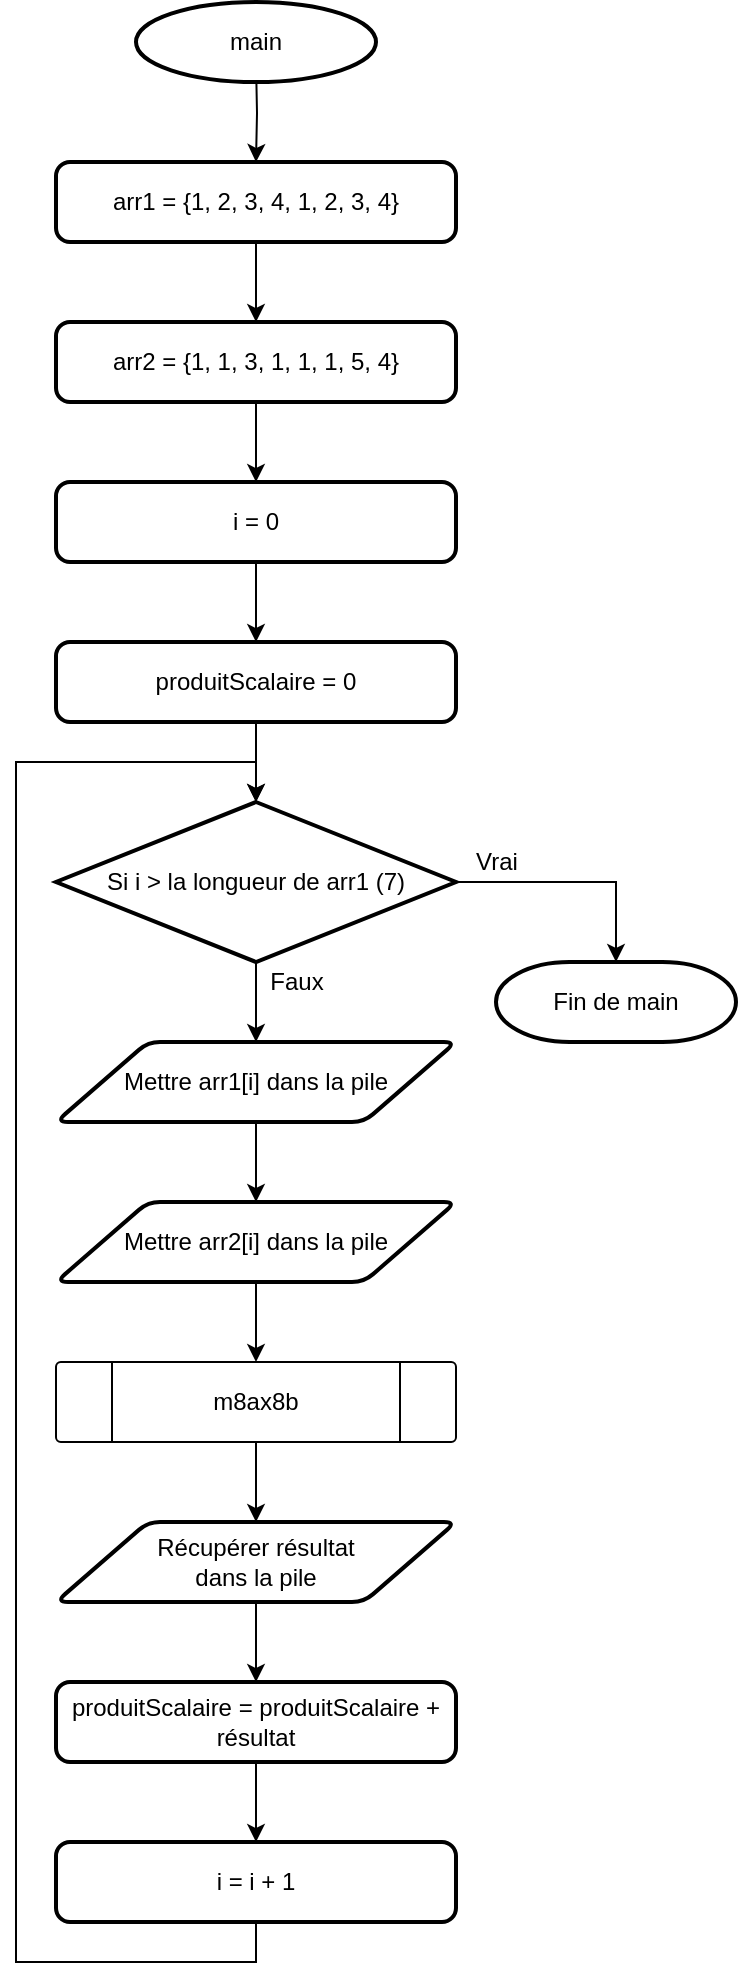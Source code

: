 <mxfile version="14.4.3" type="device" pages="2"><diagram id="Go-5CRfDejbMF1u8t6Fc" name="main"><mxGraphModel dx="1422" dy="822" grid="1" gridSize="10" guides="1" tooltips="1" connect="1" arrows="1" fold="1" page="1" pageScale="1" pageWidth="827" pageHeight="1169" math="0" shadow="0"><root><mxCell id="B6MUvokYJK4s4RvPUCpj-0"/><mxCell id="B6MUvokYJK4s4RvPUCpj-1" parent="B6MUvokYJK4s4RvPUCpj-0"/><mxCell id="TIpWNyGBgwS_xe7V5fEn-5" style="edgeStyle=orthogonalEdgeStyle;rounded=0;orthogonalLoop=1;jettySize=auto;html=1;exitX=0.5;exitY=1;exitDx=0;exitDy=0;entryX=0.5;entryY=0;entryDx=0;entryDy=0;" edge="1" parent="B6MUvokYJK4s4RvPUCpj-1" source="zmliYbJW58JIuiW70vXq-0" target="1rsI9VCBa8qieiKSbHvj-3"><mxGeometry relative="1" as="geometry"/></mxCell><UserObject label="m8ax8b" link="data:page/id,C5RBs43oDa-KdzZeNtuy" id="zmliYbJW58JIuiW70vXq-0"><mxCell style="verticalLabelPosition=middle;verticalAlign=middle;html=1;shape=process;whiteSpace=wrap;rounded=1;size=0.14;arcSize=6;labelPosition=center;align=center;" vertex="1" parent="B6MUvokYJK4s4RvPUCpj-1"><mxGeometry x="100" y="720" width="200" height="40" as="geometry"/></mxCell></UserObject><mxCell id="hQohTZG4Bj_zU_jg-9_Z-3" style="edgeStyle=orthogonalEdgeStyle;rounded=0;orthogonalLoop=1;jettySize=auto;html=1;entryX=0.5;entryY=0;entryDx=0;entryDy=0;" edge="1" parent="B6MUvokYJK4s4RvPUCpj-1" target="EcPEQEjwGWKxhb6Ckplw-1"><mxGeometry relative="1" as="geometry"><mxPoint x="200" y="70" as="sourcePoint"/></mxGeometry></mxCell><mxCell id="EcPEQEjwGWKxhb6Ckplw-0" value="main" style="strokeWidth=2;html=1;shape=mxgraph.flowchart.start_1;whiteSpace=wrap;" vertex="1" parent="B6MUvokYJK4s4RvPUCpj-1"><mxGeometry x="140" y="40" width="120" height="40" as="geometry"/></mxCell><mxCell id="hQohTZG4Bj_zU_jg-9_Z-4" style="edgeStyle=orthogonalEdgeStyle;rounded=0;orthogonalLoop=1;jettySize=auto;html=1;exitX=0.5;exitY=1;exitDx=0;exitDy=0;entryX=0.5;entryY=0;entryDx=0;entryDy=0;" edge="1" parent="B6MUvokYJK4s4RvPUCpj-1" source="EcPEQEjwGWKxhb6Ckplw-1" target="qj7VwvjmZRu874xk-aH9-0"><mxGeometry relative="1" as="geometry"/></mxCell><mxCell id="EcPEQEjwGWKxhb6Ckplw-1" value="arr1 = {1, 2, 3, 4, 1, 2, 3, 4}" style="rounded=1;whiteSpace=wrap;html=1;absoluteArcSize=1;arcSize=14;strokeWidth=2;" vertex="1" parent="B6MUvokYJK4s4RvPUCpj-1"><mxGeometry x="100" y="120" width="200" height="40" as="geometry"/></mxCell><mxCell id="hQohTZG4Bj_zU_jg-9_Z-5" style="edgeStyle=orthogonalEdgeStyle;rounded=0;orthogonalLoop=1;jettySize=auto;html=1;exitX=0.5;exitY=1;exitDx=0;exitDy=0;entryX=0.5;entryY=0;entryDx=0;entryDy=0;" edge="1" parent="B6MUvokYJK4s4RvPUCpj-1" source="qj7VwvjmZRu874xk-aH9-0" target="Nzv0dNS2jwtg0vA0YOuB-0"><mxGeometry relative="1" as="geometry"/></mxCell><mxCell id="qj7VwvjmZRu874xk-aH9-0" value="arr2 = {1, 1, 3, 1, 1, 1, 5, 4}" style="rounded=1;whiteSpace=wrap;html=1;absoluteArcSize=1;arcSize=14;strokeWidth=2;" vertex="1" parent="B6MUvokYJK4s4RvPUCpj-1"><mxGeometry x="100" y="200" width="200" height="40" as="geometry"/></mxCell><mxCell id="hQohTZG4Bj_zU_jg-9_Z-6" style="edgeStyle=orthogonalEdgeStyle;rounded=0;orthogonalLoop=1;jettySize=auto;html=1;exitX=0.5;exitY=1;exitDx=0;exitDy=0;entryX=0.5;entryY=0;entryDx=0;entryDy=0;" edge="1" parent="B6MUvokYJK4s4RvPUCpj-1" source="Nzv0dNS2jwtg0vA0YOuB-0" target="hQohTZG4Bj_zU_jg-9_Z-0"><mxGeometry relative="1" as="geometry"/></mxCell><mxCell id="Nzv0dNS2jwtg0vA0YOuB-0" value="i = 0" style="rounded=1;whiteSpace=wrap;html=1;absoluteArcSize=1;arcSize=14;strokeWidth=2;" vertex="1" parent="B6MUvokYJK4s4RvPUCpj-1"><mxGeometry x="100" y="280" width="200" height="40" as="geometry"/></mxCell><mxCell id="TIpWNyGBgwS_xe7V5fEn-1" style="edgeStyle=orthogonalEdgeStyle;rounded=0;orthogonalLoop=1;jettySize=auto;html=1;exitX=1;exitY=0.5;exitDx=0;exitDy=0;exitPerimeter=0;entryX=0.5;entryY=0;entryDx=0;entryDy=0;entryPerimeter=0;" edge="1" parent="B6MUvokYJK4s4RvPUCpj-1" source="Nzv0dNS2jwtg0vA0YOuB-1" target="TIpWNyGBgwS_xe7V5fEn-0"><mxGeometry relative="1" as="geometry"/></mxCell><mxCell id="TIpWNyGBgwS_xe7V5fEn-2" style="edgeStyle=orthogonalEdgeStyle;rounded=0;orthogonalLoop=1;jettySize=auto;html=1;exitX=0.5;exitY=1;exitDx=0;exitDy=0;exitPerimeter=0;entryX=0.5;entryY=0;entryDx=0;entryDy=0;" edge="1" parent="B6MUvokYJK4s4RvPUCpj-1" source="Nzv0dNS2jwtg0vA0YOuB-1" target="1rsI9VCBa8qieiKSbHvj-0"><mxGeometry relative="1" as="geometry"/></mxCell><mxCell id="Nzv0dNS2jwtg0vA0YOuB-1" value="Si i &amp;gt; la longueur de arr1 (7)" style="strokeWidth=2;html=1;shape=mxgraph.flowchart.decision;whiteSpace=wrap;" vertex="1" parent="B6MUvokYJK4s4RvPUCpj-1"><mxGeometry x="100" y="440" width="200" height="80" as="geometry"/></mxCell><mxCell id="TIpWNyGBgwS_xe7V5fEn-3" style="edgeStyle=orthogonalEdgeStyle;rounded=0;orthogonalLoop=1;jettySize=auto;html=1;exitX=0.5;exitY=1;exitDx=0;exitDy=0;entryX=0.5;entryY=0;entryDx=0;entryDy=0;" edge="1" parent="B6MUvokYJK4s4RvPUCpj-1" source="1rsI9VCBa8qieiKSbHvj-0" target="1rsI9VCBa8qieiKSbHvj-2"><mxGeometry relative="1" as="geometry"/></mxCell><mxCell id="1rsI9VCBa8qieiKSbHvj-0" value="Mettre arr1[i] dans la pile" style="shape=parallelogram;html=1;strokeWidth=2;perimeter=parallelogramPerimeter;whiteSpace=wrap;rounded=1;arcSize=12;size=0.23;" vertex="1" parent="B6MUvokYJK4s4RvPUCpj-1"><mxGeometry x="100" y="560" width="200" height="40" as="geometry"/></mxCell><mxCell id="TIpWNyGBgwS_xe7V5fEn-4" style="edgeStyle=orthogonalEdgeStyle;rounded=0;orthogonalLoop=1;jettySize=auto;html=1;exitX=0.5;exitY=1;exitDx=0;exitDy=0;entryX=0.5;entryY=0;entryDx=0;entryDy=0;" edge="1" parent="B6MUvokYJK4s4RvPUCpj-1" source="1rsI9VCBa8qieiKSbHvj-2" target="zmliYbJW58JIuiW70vXq-0"><mxGeometry relative="1" as="geometry"/></mxCell><mxCell id="1rsI9VCBa8qieiKSbHvj-2" value="Mettre arr2[i] dans la pile" style="shape=parallelogram;html=1;strokeWidth=2;perimeter=parallelogramPerimeter;whiteSpace=wrap;rounded=1;arcSize=12;size=0.23;" vertex="1" parent="B6MUvokYJK4s4RvPUCpj-1"><mxGeometry x="100" y="640" width="200" height="40" as="geometry"/></mxCell><mxCell id="TIpWNyGBgwS_xe7V5fEn-6" style="edgeStyle=orthogonalEdgeStyle;rounded=0;orthogonalLoop=1;jettySize=auto;html=1;exitX=0.5;exitY=1;exitDx=0;exitDy=0;entryX=0.5;entryY=0;entryDx=0;entryDy=0;" edge="1" parent="B6MUvokYJK4s4RvPUCpj-1" source="1rsI9VCBa8qieiKSbHvj-3" target="hQohTZG4Bj_zU_jg-9_Z-1"><mxGeometry relative="1" as="geometry"/></mxCell><mxCell id="1rsI9VCBa8qieiKSbHvj-3" value="Récupérer résultat&lt;br&gt;dans la pile" style="shape=parallelogram;html=1;strokeWidth=2;perimeter=parallelogramPerimeter;whiteSpace=wrap;rounded=1;arcSize=12;size=0.23;" vertex="1" parent="B6MUvokYJK4s4RvPUCpj-1"><mxGeometry x="100" y="800" width="200" height="40" as="geometry"/></mxCell><mxCell id="hQohTZG4Bj_zU_jg-9_Z-7" style="edgeStyle=orthogonalEdgeStyle;rounded=0;orthogonalLoop=1;jettySize=auto;html=1;exitX=0.5;exitY=1;exitDx=0;exitDy=0;entryX=0.5;entryY=0;entryDx=0;entryDy=0;entryPerimeter=0;" edge="1" parent="B6MUvokYJK4s4RvPUCpj-1" source="hQohTZG4Bj_zU_jg-9_Z-0" target="Nzv0dNS2jwtg0vA0YOuB-1"><mxGeometry relative="1" as="geometry"/></mxCell><mxCell id="hQohTZG4Bj_zU_jg-9_Z-0" value="produitScalaire = 0" style="rounded=1;whiteSpace=wrap;html=1;absoluteArcSize=1;arcSize=14;strokeWidth=2;" vertex="1" parent="B6MUvokYJK4s4RvPUCpj-1"><mxGeometry x="100" y="360" width="200" height="40" as="geometry"/></mxCell><mxCell id="TIpWNyGBgwS_xe7V5fEn-7" style="edgeStyle=orthogonalEdgeStyle;rounded=0;orthogonalLoop=1;jettySize=auto;html=1;exitX=0.5;exitY=1;exitDx=0;exitDy=0;entryX=0.5;entryY=0;entryDx=0;entryDy=0;" edge="1" parent="B6MUvokYJK4s4RvPUCpj-1" source="hQohTZG4Bj_zU_jg-9_Z-1" target="hQohTZG4Bj_zU_jg-9_Z-2"><mxGeometry relative="1" as="geometry"/></mxCell><mxCell id="hQohTZG4Bj_zU_jg-9_Z-1" value="produitScalaire = produitScalaire + résultat" style="rounded=1;whiteSpace=wrap;html=1;absoluteArcSize=1;arcSize=14;strokeWidth=2;" vertex="1" parent="B6MUvokYJK4s4RvPUCpj-1"><mxGeometry x="100" y="880" width="200" height="40" as="geometry"/></mxCell><mxCell id="TIpWNyGBgwS_xe7V5fEn-8" style="edgeStyle=orthogonalEdgeStyle;rounded=0;orthogonalLoop=1;jettySize=auto;html=1;exitX=0.5;exitY=1;exitDx=0;exitDy=0;entryX=0.5;entryY=0;entryDx=0;entryDy=0;entryPerimeter=0;" edge="1" parent="B6MUvokYJK4s4RvPUCpj-1" source="hQohTZG4Bj_zU_jg-9_Z-2" target="Nzv0dNS2jwtg0vA0YOuB-1"><mxGeometry relative="1" as="geometry"><Array as="points"><mxPoint x="200" y="1020"/><mxPoint x="80" y="1020"/><mxPoint x="80" y="420"/><mxPoint x="200" y="420"/></Array></mxGeometry></mxCell><mxCell id="hQohTZG4Bj_zU_jg-9_Z-2" value="i = i + 1" style="rounded=1;whiteSpace=wrap;html=1;absoluteArcSize=1;arcSize=14;strokeWidth=2;" vertex="1" parent="B6MUvokYJK4s4RvPUCpj-1"><mxGeometry x="100" y="960" width="200" height="40" as="geometry"/></mxCell><mxCell id="jYxE2JaEuSN0Dgg7qn2j-0" value="Vrai" style="text;html=1;align=center;verticalAlign=middle;resizable=0;points=[];autosize=1;" vertex="1" parent="B6MUvokYJK4s4RvPUCpj-1"><mxGeometry x="300" y="460" width="40" height="20" as="geometry"/></mxCell><mxCell id="jYxE2JaEuSN0Dgg7qn2j-1" value="Faux" style="text;html=1;align=center;verticalAlign=middle;resizable=0;points=[];autosize=1;" vertex="1" parent="B6MUvokYJK4s4RvPUCpj-1"><mxGeometry x="200" y="520" width="40" height="20" as="geometry"/></mxCell><mxCell id="TIpWNyGBgwS_xe7V5fEn-0" value="Fin de main" style="strokeWidth=2;html=1;shape=mxgraph.flowchart.terminator;whiteSpace=wrap;" vertex="1" parent="B6MUvokYJK4s4RvPUCpj-1"><mxGeometry x="320" y="520" width="120" height="40" as="geometry"/></mxCell></root></mxGraphModel></diagram><diagram id="C5RBs43oDa-KdzZeNtuy" name="m8ax8b"><mxGraphModel dx="1673" dy="967" grid="1" gridSize="10" guides="1" tooltips="1" connect="1" arrows="1" fold="1" page="1" pageScale="1" pageWidth="827" pageHeight="1169" math="0" shadow="0"><root><mxCell id="WIyWlLk6GJQsqaUBKTNV-0"/><mxCell id="WIyWlLk6GJQsqaUBKTNV-1" parent="WIyWlLk6GJQsqaUBKTNV-0"/><mxCell id="ZmS9S1DcB14cZaf06vAF-12" style="edgeStyle=orthogonalEdgeStyle;rounded=0;orthogonalLoop=1;jettySize=auto;html=1;exitX=0.5;exitY=1;exitDx=0;exitDy=0;exitPerimeter=0;entryX=0.5;entryY=0;entryDx=0;entryDy=0;" edge="1" parent="WIyWlLk6GJQsqaUBKTNV-1" source="ZmS9S1DcB14cZaf06vAF-1" target="ZmS9S1DcB14cZaf06vAF-3"><mxGeometry relative="1" as="geometry"/></mxCell><mxCell id="ZmS9S1DcB14cZaf06vAF-1" value="m8ax8b" style="strokeWidth=2;html=1;shape=mxgraph.flowchart.start_1;whiteSpace=wrap;" vertex="1" parent="WIyWlLk6GJQsqaUBKTNV-1"><mxGeometry x="120" y="40" width="120" height="40" as="geometry"/></mxCell><mxCell id="ZmS9S1DcB14cZaf06vAF-13" style="edgeStyle=orthogonalEdgeStyle;rounded=0;orthogonalLoop=1;jettySize=auto;html=1;exitX=0.5;exitY=1;exitDx=0;exitDy=0;entryX=0.5;entryY=0;entryDx=0;entryDy=0;" edge="1" parent="WIyWlLk6GJQsqaUBKTNV-1" source="ZmS9S1DcB14cZaf06vAF-3" target="ZmS9S1DcB14cZaf06vAF-4"><mxGeometry relative="1" as="geometry"/></mxCell><mxCell id="ZmS9S1DcB14cZaf06vAF-3" value="Récupérer a dans la pile" style="shape=parallelogram;html=1;strokeWidth=2;perimeter=parallelogramPerimeter;whiteSpace=wrap;rounded=1;arcSize=12;size=0.23;" vertex="1" parent="WIyWlLk6GJQsqaUBKTNV-1"><mxGeometry x="80" y="120" width="200" height="40" as="geometry"/></mxCell><mxCell id="ZmS9S1DcB14cZaf06vAF-14" style="edgeStyle=orthogonalEdgeStyle;rounded=0;orthogonalLoop=1;jettySize=auto;html=1;exitX=0.5;exitY=1;exitDx=0;exitDy=0;entryX=0.5;entryY=0;entryDx=0;entryDy=0;" edge="1" parent="WIyWlLk6GJQsqaUBKTNV-1" source="ZmS9S1DcB14cZaf06vAF-4" target="ZmS9S1DcB14cZaf06vAF-10"><mxGeometry relative="1" as="geometry"/></mxCell><mxCell id="ZmS9S1DcB14cZaf06vAF-4" value="Récupérer b dans la pile" style="shape=parallelogram;html=1;strokeWidth=2;perimeter=parallelogramPerimeter;whiteSpace=wrap;rounded=1;arcSize=12;size=0.23;" vertex="1" parent="WIyWlLk6GJQsqaUBKTNV-1"><mxGeometry x="80" y="200" width="200" height="40" as="geometry"/></mxCell><mxCell id="ZmS9S1DcB14cZaf06vAF-16" style="edgeStyle=orthogonalEdgeStyle;rounded=0;orthogonalLoop=1;jettySize=auto;html=1;exitX=0.5;exitY=1;exitDx=0;exitDy=0;entryX=0.5;entryY=0;entryDx=0;entryDy=0;" edge="1" parent="WIyWlLk6GJQsqaUBKTNV-1" source="ZmS9S1DcB14cZaf06vAF-5" target="ZmS9S1DcB14cZaf06vAF-6"><mxGeometry relative="1" as="geometry"/></mxCell><mxCell id="ZmS9S1DcB14cZaf06vAF-5" value="b = décalage de b vers la droite" style="rounded=1;whiteSpace=wrap;html=1;absoluteArcSize=1;arcSize=14;strokeWidth=2;" vertex="1" parent="WIyWlLk6GJQsqaUBKTNV-1"><mxGeometry x="80" y="360" width="200" height="40" as="geometry"/></mxCell><mxCell id="ZmS9S1DcB14cZaf06vAF-19" style="edgeStyle=orthogonalEdgeStyle;rounded=0;orthogonalLoop=1;jettySize=auto;html=1;exitX=1;exitY=0.5;exitDx=0;exitDy=0;entryX=0.5;entryY=0;entryDx=0;entryDy=0;" edge="1" parent="WIyWlLk6GJQsqaUBKTNV-1" source="ZmS9S1DcB14cZaf06vAF-6" target="ZmS9S1DcB14cZaf06vAF-18"><mxGeometry relative="1" as="geometry"/></mxCell><mxCell id="ZmS9S1DcB14cZaf06vAF-21" style="edgeStyle=orthogonalEdgeStyle;rounded=0;orthogonalLoop=1;jettySize=auto;html=1;exitX=0.5;exitY=1;exitDx=0;exitDy=0;entryX=0.5;entryY=0;entryDx=0;entryDy=0;" edge="1" parent="WIyWlLk6GJQsqaUBKTNV-1" source="ZmS9S1DcB14cZaf06vAF-6" target="ZmS9S1DcB14cZaf06vAF-7"><mxGeometry relative="1" as="geometry"/></mxCell><mxCell id="ZmS9S1DcB14cZaf06vAF-6" value="Si b = 0" style="rhombus;whiteSpace=wrap;html=1;" vertex="1" parent="WIyWlLk6GJQsqaUBKTNV-1"><mxGeometry x="80" y="440" width="200" height="80" as="geometry"/></mxCell><mxCell id="ZmS9S1DcB14cZaf06vAF-26" style="edgeStyle=orthogonalEdgeStyle;rounded=0;orthogonalLoop=1;jettySize=auto;html=1;exitX=1;exitY=0.5;exitDx=0;exitDy=0;entryX=0.5;entryY=0;entryDx=0;entryDy=0;" edge="1" parent="WIyWlLk6GJQsqaUBKTNV-1" source="ZmS9S1DcB14cZaf06vAF-7" target="ZmS9S1DcB14cZaf06vAF-25"><mxGeometry relative="1" as="geometry"/></mxCell><mxCell id="ZmS9S1DcB14cZaf06vAF-27" style="edgeStyle=orthogonalEdgeStyle;rounded=0;orthogonalLoop=1;jettySize=auto;html=1;exitX=0.5;exitY=1;exitDx=0;exitDy=0;entryX=0.5;entryY=0;entryDx=0;entryDy=0;" edge="1" parent="WIyWlLk6GJQsqaUBKTNV-1" source="ZmS9S1DcB14cZaf06vAF-7" target="ZmS9S1DcB14cZaf06vAF-9"><mxGeometry relative="1" as="geometry"/></mxCell><mxCell id="ZmS9S1DcB14cZaf06vAF-7" value="Si il y a un carry (C = 1)" style="rhombus;whiteSpace=wrap;html=1;" vertex="1" parent="WIyWlLk6GJQsqaUBKTNV-1"><mxGeometry x="80" y="560" width="200" height="80" as="geometry"/></mxCell><mxCell id="ZmS9S1DcB14cZaf06vAF-29" style="edgeStyle=orthogonalEdgeStyle;rounded=0;orthogonalLoop=1;jettySize=auto;html=1;exitX=0.5;exitY=1;exitDx=0;exitDy=0;entryX=0.5;entryY=0;entryDx=0;entryDy=0;" edge="1" parent="WIyWlLk6GJQsqaUBKTNV-1" source="ZmS9S1DcB14cZaf06vAF-9" target="ZmS9S1DcB14cZaf06vAF-5"><mxGeometry relative="1" as="geometry"><Array as="points"><mxPoint x="180" y="800"/><mxPoint x="40" y="800"/><mxPoint x="40" y="340"/><mxPoint x="180" y="340"/></Array></mxGeometry></mxCell><mxCell id="ZmS9S1DcB14cZaf06vAF-9" value="a = décalage de a vers la gauche" style="rounded=1;whiteSpace=wrap;html=1;absoluteArcSize=1;arcSize=14;strokeWidth=2;" vertex="1" parent="WIyWlLk6GJQsqaUBKTNV-1"><mxGeometry x="80" y="730" width="200" height="40" as="geometry"/></mxCell><mxCell id="ZmS9S1DcB14cZaf06vAF-15" style="edgeStyle=orthogonalEdgeStyle;rounded=0;orthogonalLoop=1;jettySize=auto;html=1;exitX=0.5;exitY=1;exitDx=0;exitDy=0;entryX=0.5;entryY=0;entryDx=0;entryDy=0;" edge="1" parent="WIyWlLk6GJQsqaUBKTNV-1" source="ZmS9S1DcB14cZaf06vAF-10" target="ZmS9S1DcB14cZaf06vAF-5"><mxGeometry relative="1" as="geometry"/></mxCell><mxCell id="ZmS9S1DcB14cZaf06vAF-10" value="reste = 0" style="rounded=1;whiteSpace=wrap;html=1;absoluteArcSize=1;arcSize=14;strokeWidth=2;" vertex="1" parent="WIyWlLk6GJQsqaUBKTNV-1"><mxGeometry x="80" y="280" width="200" height="40" as="geometry"/></mxCell><mxCell id="ZmS9S1DcB14cZaf06vAF-33" style="edgeStyle=orthogonalEdgeStyle;rounded=0;orthogonalLoop=1;jettySize=auto;html=1;exitX=0.5;exitY=1;exitDx=0;exitDy=0;entryX=0.5;entryY=0;entryDx=0;entryDy=0;" edge="1" parent="WIyWlLk6GJQsqaUBKTNV-1" source="ZmS9S1DcB14cZaf06vAF-18" target="ZmS9S1DcB14cZaf06vAF-32"><mxGeometry relative="1" as="geometry"/></mxCell><mxCell id="ZmS9S1DcB14cZaf06vAF-18" value="a = a + reste" style="rounded=1;whiteSpace=wrap;html=1;absoluteArcSize=1;arcSize=14;strokeWidth=2;" vertex="1" parent="WIyWlLk6GJQsqaUBKTNV-1"><mxGeometry x="440" y="720" width="200" height="40" as="geometry"/></mxCell><mxCell id="ZmS9S1DcB14cZaf06vAF-20" value="Vrai" style="text;html=1;align=center;verticalAlign=middle;resizable=0;points=[];autosize=1;" vertex="1" parent="WIyWlLk6GJQsqaUBKTNV-1"><mxGeometry x="280" y="460" width="40" height="20" as="geometry"/></mxCell><mxCell id="ZmS9S1DcB14cZaf06vAF-22" value="Faux" style="text;html=1;align=center;verticalAlign=middle;resizable=0;points=[];autosize=1;" vertex="1" parent="WIyWlLk6GJQsqaUBKTNV-1"><mxGeometry x="180" y="520" width="40" height="20" as="geometry"/></mxCell><mxCell id="ZmS9S1DcB14cZaf06vAF-23" value="Vrai" style="text;html=1;align=center;verticalAlign=middle;resizable=0;points=[];autosize=1;" vertex="1" parent="WIyWlLk6GJQsqaUBKTNV-1"><mxGeometry x="280" y="580" width="40" height="20" as="geometry"/></mxCell><mxCell id="ZmS9S1DcB14cZaf06vAF-24" value="Faux" style="text;html=1;align=center;verticalAlign=middle;resizable=0;points=[];autosize=1;" vertex="1" parent="WIyWlLk6GJQsqaUBKTNV-1"><mxGeometry x="180" y="640" width="40" height="20" as="geometry"/></mxCell><mxCell id="ZmS9S1DcB14cZaf06vAF-35" style="edgeStyle=orthogonalEdgeStyle;rounded=0;orthogonalLoop=1;jettySize=auto;html=1;exitX=0.5;exitY=1;exitDx=0;exitDy=0;entryX=0.5;entryY=0;entryDx=0;entryDy=0;" edge="1" parent="WIyWlLk6GJQsqaUBKTNV-1" source="ZmS9S1DcB14cZaf06vAF-25" target="ZmS9S1DcB14cZaf06vAF-9"><mxGeometry relative="1" as="geometry"/></mxCell><mxCell id="ZmS9S1DcB14cZaf06vAF-25" value="reste = reste + a" style="rounded=1;whiteSpace=wrap;html=1;absoluteArcSize=1;arcSize=14;strokeWidth=2;" vertex="1" parent="WIyWlLk6GJQsqaUBKTNV-1"><mxGeometry x="280" y="640" width="200" height="40" as="geometry"/></mxCell><mxCell id="ZmS9S1DcB14cZaf06vAF-30" value="Fin de m8ax8b" style="strokeWidth=2;html=1;shape=mxgraph.flowchart.terminator;whiteSpace=wrap;" vertex="1" parent="WIyWlLk6GJQsqaUBKTNV-1"><mxGeometry x="480" y="880" width="120" height="40" as="geometry"/></mxCell><mxCell id="ZmS9S1DcB14cZaf06vAF-34" style="edgeStyle=orthogonalEdgeStyle;rounded=0;orthogonalLoop=1;jettySize=auto;html=1;exitX=0.5;exitY=1;exitDx=0;exitDy=0;entryX=0.5;entryY=0;entryDx=0;entryDy=0;entryPerimeter=0;" edge="1" parent="WIyWlLk6GJQsqaUBKTNV-1" source="ZmS9S1DcB14cZaf06vAF-32" target="ZmS9S1DcB14cZaf06vAF-30"><mxGeometry relative="1" as="geometry"/></mxCell><mxCell id="ZmS9S1DcB14cZaf06vAF-32" value="Mettre a dans la pile" style="shape=parallelogram;html=1;strokeWidth=2;perimeter=parallelogramPerimeter;whiteSpace=wrap;rounded=1;arcSize=12;size=0.23;" vertex="1" parent="WIyWlLk6GJQsqaUBKTNV-1"><mxGeometry x="440" y="800" width="200" height="40" as="geometry"/></mxCell></root></mxGraphModel></diagram></mxfile>